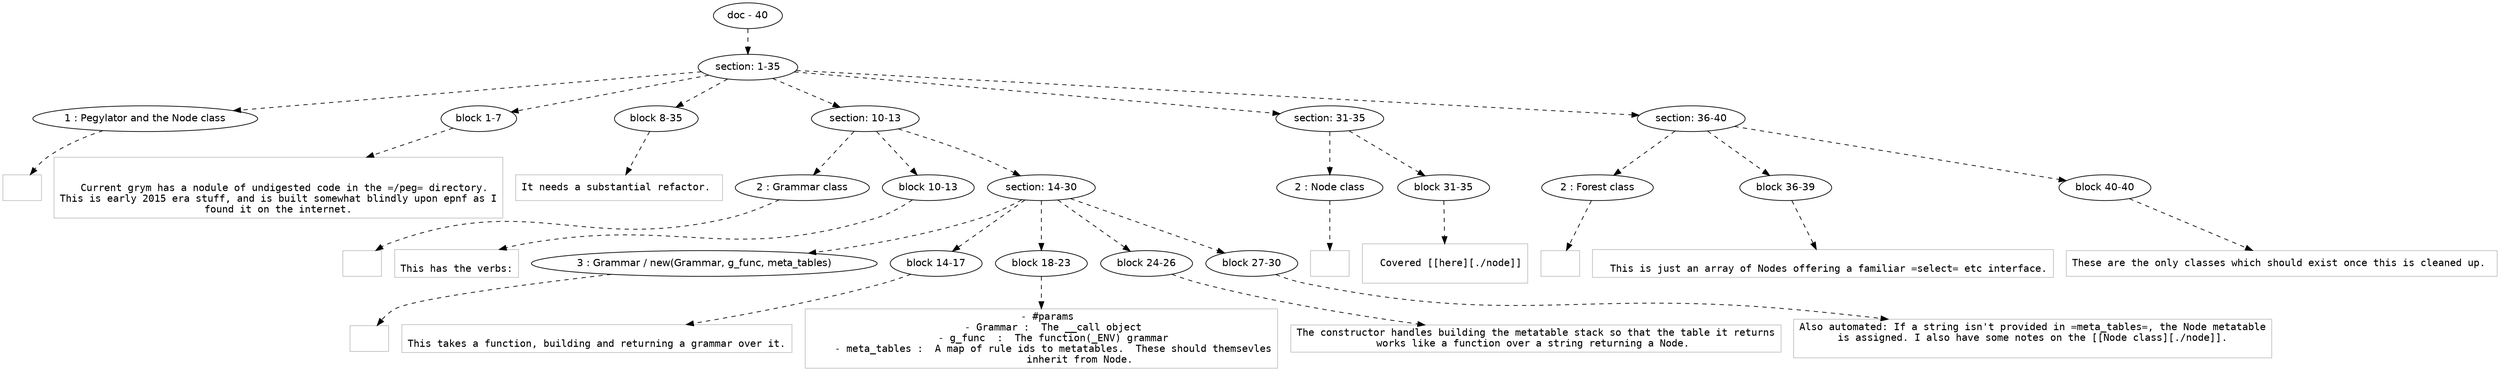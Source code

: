 digraph hierarchy {

node [fontname=Helvetica]
edge [style=dashed]

doc_0 [label="doc - 40"]


doc_0 -> { section_1}
{rank=same; section_1}

section_1 [label="section: 1-35"]


section_1 -> { header_2 block_3 block_4 section_5 section_6 section_7}
{rank=same; header_2 block_3 block_4 section_5 section_6 section_7}

header_2 [label="1 : Pegylator and the Node class"]

block_3 [label="block 1-7"]

block_4 [label="block 8-35"]

section_5 [label="section: 10-13"]

section_6 [label="section: 31-35"]

section_7 [label="section: 36-40"]


header_2 -> leaf_8
leaf_8  [color=Gray,shape=rectangle,fontname=Inconsolata,label=""]
block_3 -> leaf_9
leaf_9  [color=Gray,shape=rectangle,fontname=Inconsolata,label="

  Current grym has a nodule of undigested code in the =/peg= directory.
This is early 2015 era stuff, and is built somewhat blindly upon epnf as I
found it on the internet.
"]
block_4 -> leaf_10
leaf_10  [color=Gray,shape=rectangle,fontname=Inconsolata,label="It needs a substantial refactor. 
"]
section_5 -> { header_11 block_12 section_13}
{rank=same; header_11 block_12 section_13}

header_11 [label="2 : Grammar class"]

block_12 [label="block 10-13"]

section_13 [label="section: 14-30"]


header_11 -> leaf_14
leaf_14  [color=Gray,shape=rectangle,fontname=Inconsolata,label=""]
block_12 -> leaf_15
leaf_15  [color=Gray,shape=rectangle,fontname=Inconsolata,label="
This has the verbs:
"]
section_13 -> { header_16 block_17 block_18 block_19 block_20}
{rank=same; header_16 block_17 block_18 block_19 block_20}

header_16 [label="3 : Grammar / new(Grammar, g_func, meta_tables)"]

block_17 [label="block 14-17"]

block_18 [label="block 18-23"]

block_19 [label="block 24-26"]

block_20 [label="block 27-30"]


header_16 -> leaf_21
leaf_21  [color=Gray,shape=rectangle,fontname=Inconsolata,label=""]
block_17 -> leaf_22
leaf_22  [color=Gray,shape=rectangle,fontname=Inconsolata,label="
This takes a function, building and returning a grammar over it.
"]
block_18 -> leaf_23
leaf_23  [color=Gray,shape=rectangle,fontname=Inconsolata,label="  - #params
    - Grammar :  The __call object
    - g_func  :  The function(_ENV) grammar
    - meta_tables :  A map of rule ids to metatables.  These should themsevles
             inherit from Node.
"]
block_19 -> leaf_24
leaf_24  [color=Gray,shape=rectangle,fontname=Inconsolata,label="The constructor handles building the metatable stack so that the table it returns
works like a function over a string returning a Node. 
"]
block_20 -> leaf_25
leaf_25  [color=Gray,shape=rectangle,fontname=Inconsolata,label="Also automated: If a string isn't provided in =meta_tables=, the Node metatable
is assigned. I also have some notes on the [[Node class][./node]].

"]
section_6 -> { header_26 block_27}
{rank=same; header_26 block_27}

header_26 [label="2 : Node class"]

block_27 [label="block 31-35"]


header_26 -> leaf_28
leaf_28  [color=Gray,shape=rectangle,fontname=Inconsolata,label=""]
block_27 -> leaf_29
leaf_29  [color=Gray,shape=rectangle,fontname=Inconsolata,label="
  Covered [[here][./node]]

"]
section_7 -> { header_30 block_31 block_32}
{rank=same; header_30 block_31 block_32}

header_30 [label="2 : Forest class"]

block_31 [label="block 36-39"]

block_32 [label="block 40-40"]


header_30 -> leaf_33
leaf_33  [color=Gray,shape=rectangle,fontname=Inconsolata,label=""]
block_31 -> leaf_34
leaf_34  [color=Gray,shape=rectangle,fontname=Inconsolata,label="
  This is just an array of Nodes offering a familiar =select= etc interface.
"]
block_32 -> leaf_35
leaf_35  [color=Gray,shape=rectangle,fontname=Inconsolata,label="These are the only classes which should exist once this is cleaned up. "]

}
